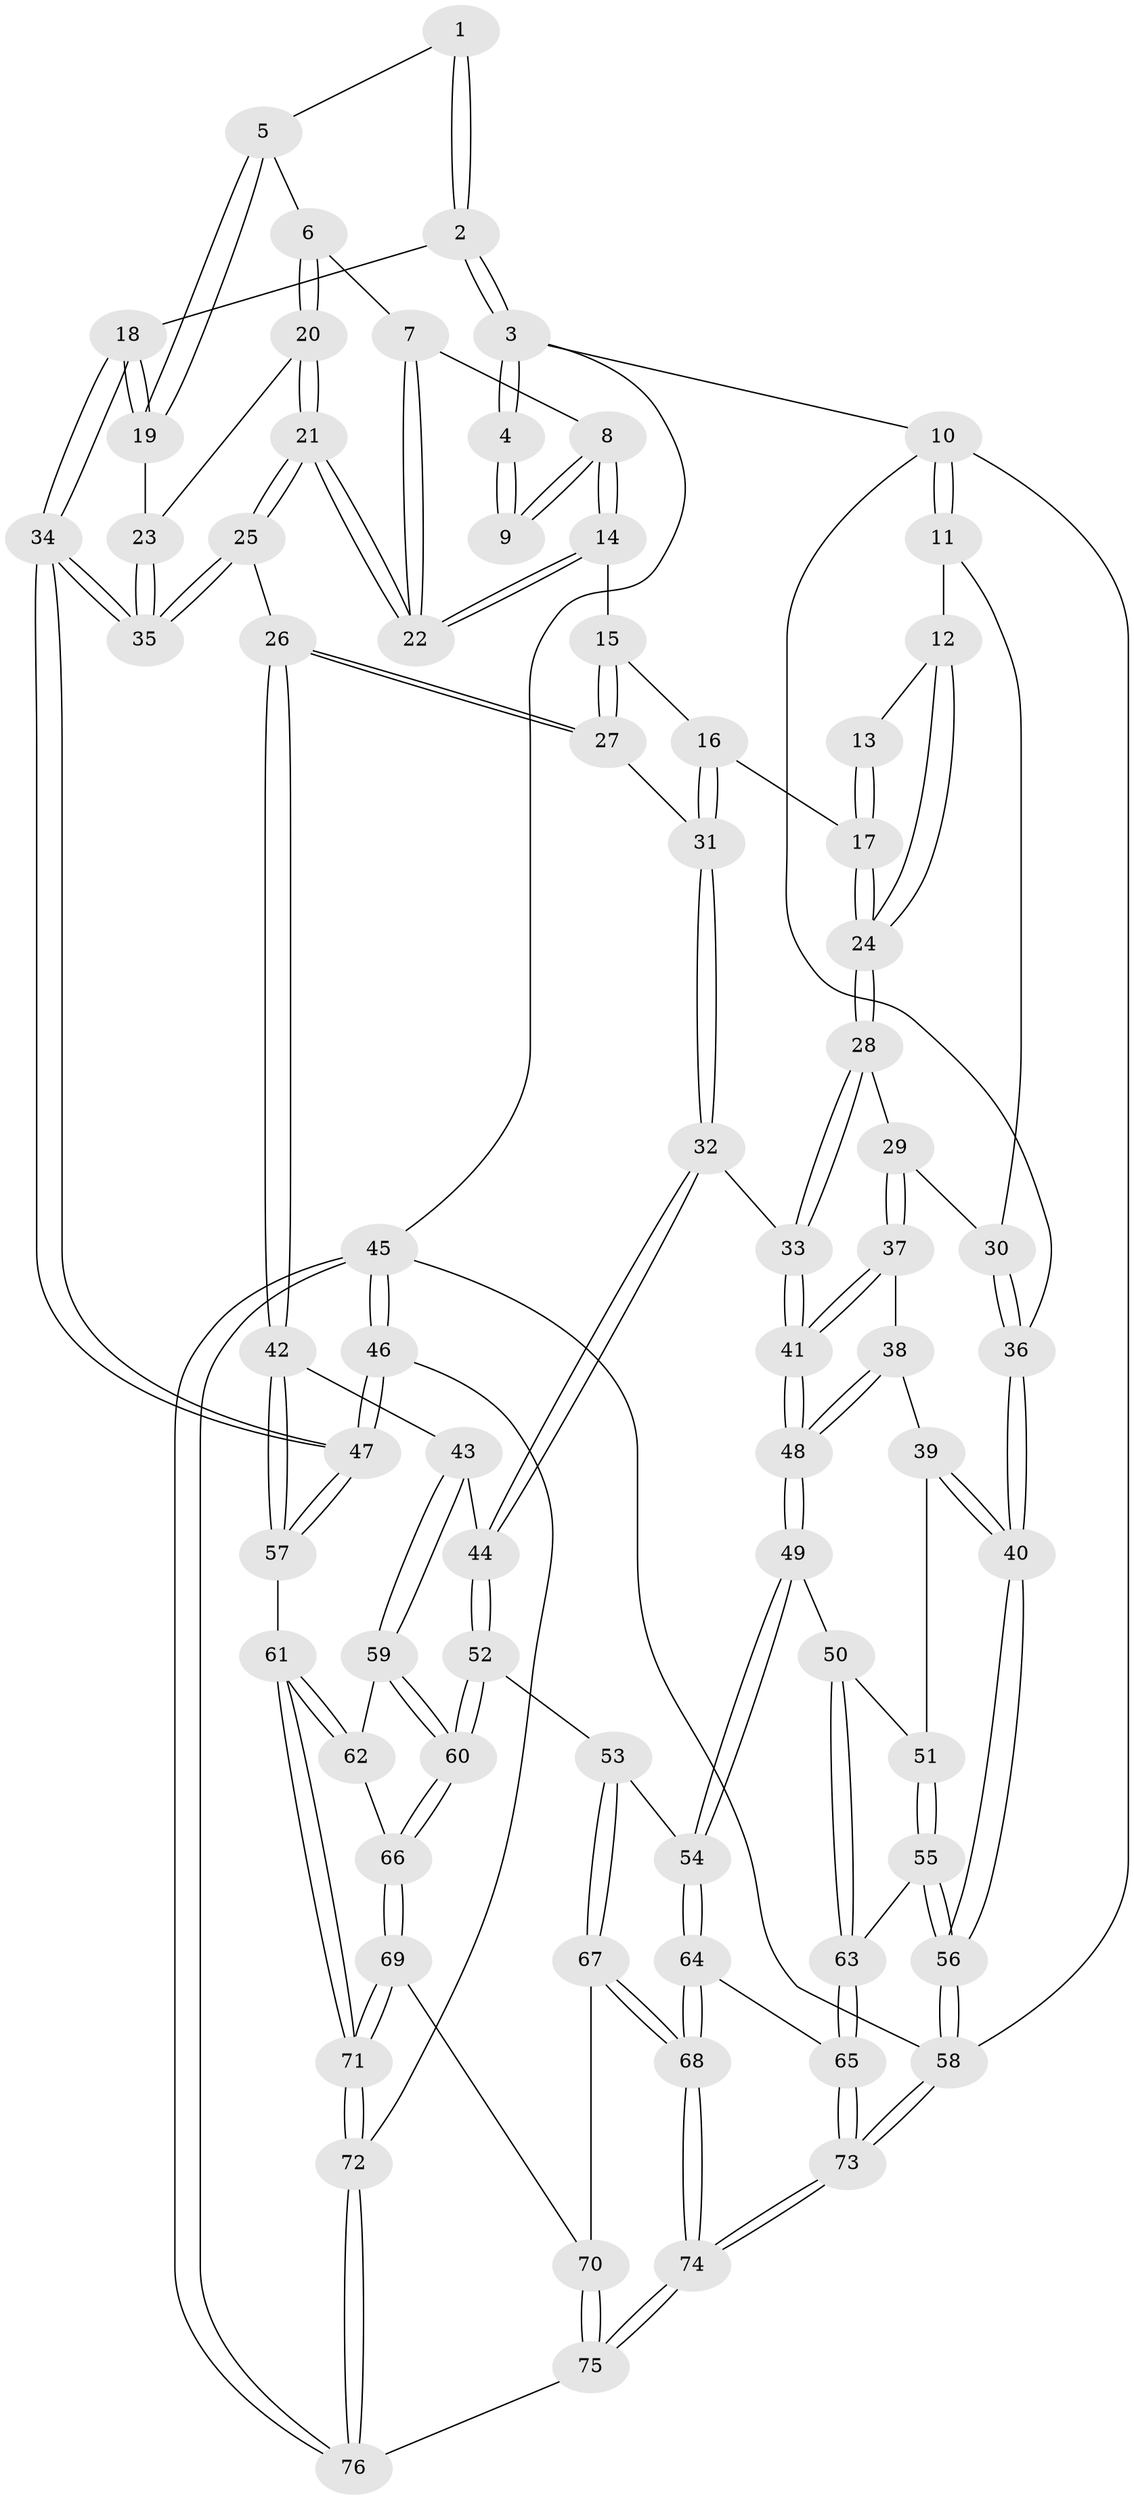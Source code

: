 // coarse degree distribution, {3: 0.18867924528301888, 6: 0.05660377358490566, 2: 0.018867924528301886, 4: 0.4339622641509434, 5: 0.3018867924528302}
// Generated by graph-tools (version 1.1) at 2025/52/02/27/25 19:52:41]
// undirected, 76 vertices, 187 edges
graph export_dot {
graph [start="1"]
  node [color=gray90,style=filled];
  1 [pos="+0.9294036160794122+0.08677556957125121"];
  2 [pos="+1+0"];
  3 [pos="+1+0"];
  4 [pos="+0.7430539605296548+0"];
  5 [pos="+0.9288759889968682+0.12191656362121421"];
  6 [pos="+0.8971176529141369+0.13865444212043573"];
  7 [pos="+0.8680433797568119+0.12246259321559999"];
  8 [pos="+0.6418348006377111+0"];
  9 [pos="+0.6498752589492909+0"];
  10 [pos="+0+0"];
  11 [pos="+0+0"];
  12 [pos="+0+0"];
  13 [pos="+0.3103363912412671+0"];
  14 [pos="+0.6338290086769418+0"];
  15 [pos="+0.6323937826480016+0"];
  16 [pos="+0.43204554290706565+0.15511240729202827"];
  17 [pos="+0.3530752537629114+0.12995781448747198"];
  18 [pos="+1+0.20294379537782306"];
  19 [pos="+1+0.17611894017334395"];
  20 [pos="+0.8629374321689947+0.23835877847668444"];
  21 [pos="+0.8274912276431378+0.2770679464462498"];
  22 [pos="+0.7798086140428884+0.1940731335734896"];
  23 [pos="+0.9484505822072313+0.21740699819766152"];
  24 [pos="+0.22191422551857184+0.1559865669528749"];
  25 [pos="+0.8127178293126311+0.4029803981823672"];
  26 [pos="+0.7261706346107114+0.4358641257214386"];
  27 [pos="+0.6161148260388645+0.3690172197984957"];
  28 [pos="+0.2172874641449784+0.1831793289486455"];
  29 [pos="+0.1142615761484351+0.27237858617256533"];
  30 [pos="+0.08570353136383146+0.2701916871476186"];
  31 [pos="+0.43141862904760836+0.3708601606008676"];
  32 [pos="+0.38081157340910854+0.40429139674112413"];
  33 [pos="+0.36915365710727643+0.4076494649496834"];
  34 [pos="+1+0.5009922369502778"];
  35 [pos="+0.9961651626814174+0.45225666248493734"];
  36 [pos="+0+0.40420835205317346"];
  37 [pos="+0.13218470543380983+0.3087714336141466"];
  38 [pos="+0.10878082357370646+0.4771018530427862"];
  39 [pos="+0.0965840249010087+0.48157316924477833"];
  40 [pos="+0+0.44344800221792696"];
  41 [pos="+0.3428991607926634+0.42916688583596396"];
  42 [pos="+0.6994628990015217+0.544365525543688"];
  43 [pos="+0.6163913170405738+0.5973934204979733"];
  44 [pos="+0.4914047626493965+0.5615473183756521"];
  45 [pos="+1+1"];
  46 [pos="+1+0.7859471053957582"];
  47 [pos="+1+0.7533752377736928"];
  48 [pos="+0.30378093988822874+0.4796625129391185"];
  49 [pos="+0.2998909678294326+0.6187663248867632"];
  50 [pos="+0.19766814480492564+0.6576214068404069"];
  51 [pos="+0.10676312586358248+0.5799444032829459"];
  52 [pos="+0.43137799932509363+0.6968762819376421"];
  53 [pos="+0.3760707436442493+0.6968664884011294"];
  54 [pos="+0.33322723055847003+0.6667868409338287"];
  55 [pos="+0+0.7458106947529534"];
  56 [pos="+0+0.7066706192933634"];
  57 [pos="+0.7920661699295897+0.7302479454355759"];
  58 [pos="+0+1"];
  59 [pos="+0.5866926290201874+0.646946554538929"];
  60 [pos="+0.4977830356924301+0.7205125045307672"];
  61 [pos="+0.7313019647569982+0.8022997959725715"];
  62 [pos="+0.643249225700693+0.7505369896042062"];
  63 [pos="+0.0774485883908666+0.78021427334913"];
  64 [pos="+0.22550830475734918+0.8109465866780249"];
  65 [pos="+0.10503005374711313+0.815718551174167"];
  66 [pos="+0.5184796235511249+0.7652508804443432"];
  67 [pos="+0.36096001796053806+0.8779412301586255"];
  68 [pos="+0.33632810917063116+0.8944577266288749"];
  69 [pos="+0.5356081836151961+0.8735836727535238"];
  70 [pos="+0.4659095873468554+0.8941301703257126"];
  71 [pos="+0.6763377254817172+0.9525265120105895"];
  72 [pos="+0.6809677492611439+0.9663584305451535"];
  73 [pos="+0.1583722136259923+1"];
  74 [pos="+0.16903271222610627+1"];
  75 [pos="+0.4176742963649395+1"];
  76 [pos="+0.6997433621241402+1"];
  1 -- 2;
  1 -- 2;
  1 -- 5;
  2 -- 3;
  2 -- 3;
  2 -- 18;
  3 -- 4;
  3 -- 4;
  3 -- 10;
  3 -- 45;
  4 -- 9;
  4 -- 9;
  5 -- 6;
  5 -- 19;
  5 -- 19;
  6 -- 7;
  6 -- 20;
  6 -- 20;
  7 -- 8;
  7 -- 22;
  7 -- 22;
  8 -- 9;
  8 -- 9;
  8 -- 14;
  8 -- 14;
  10 -- 11;
  10 -- 11;
  10 -- 36;
  10 -- 58;
  11 -- 12;
  11 -- 30;
  12 -- 13;
  12 -- 24;
  12 -- 24;
  13 -- 17;
  13 -- 17;
  14 -- 15;
  14 -- 22;
  14 -- 22;
  15 -- 16;
  15 -- 27;
  15 -- 27;
  16 -- 17;
  16 -- 31;
  16 -- 31;
  17 -- 24;
  17 -- 24;
  18 -- 19;
  18 -- 19;
  18 -- 34;
  18 -- 34;
  19 -- 23;
  20 -- 21;
  20 -- 21;
  20 -- 23;
  21 -- 22;
  21 -- 22;
  21 -- 25;
  21 -- 25;
  23 -- 35;
  23 -- 35;
  24 -- 28;
  24 -- 28;
  25 -- 26;
  25 -- 35;
  25 -- 35;
  26 -- 27;
  26 -- 27;
  26 -- 42;
  26 -- 42;
  27 -- 31;
  28 -- 29;
  28 -- 33;
  28 -- 33;
  29 -- 30;
  29 -- 37;
  29 -- 37;
  30 -- 36;
  30 -- 36;
  31 -- 32;
  31 -- 32;
  32 -- 33;
  32 -- 44;
  32 -- 44;
  33 -- 41;
  33 -- 41;
  34 -- 35;
  34 -- 35;
  34 -- 47;
  34 -- 47;
  36 -- 40;
  36 -- 40;
  37 -- 38;
  37 -- 41;
  37 -- 41;
  38 -- 39;
  38 -- 48;
  38 -- 48;
  39 -- 40;
  39 -- 40;
  39 -- 51;
  40 -- 56;
  40 -- 56;
  41 -- 48;
  41 -- 48;
  42 -- 43;
  42 -- 57;
  42 -- 57;
  43 -- 44;
  43 -- 59;
  43 -- 59;
  44 -- 52;
  44 -- 52;
  45 -- 46;
  45 -- 46;
  45 -- 76;
  45 -- 76;
  45 -- 58;
  46 -- 47;
  46 -- 47;
  46 -- 72;
  47 -- 57;
  47 -- 57;
  48 -- 49;
  48 -- 49;
  49 -- 50;
  49 -- 54;
  49 -- 54;
  50 -- 51;
  50 -- 63;
  50 -- 63;
  51 -- 55;
  51 -- 55;
  52 -- 53;
  52 -- 60;
  52 -- 60;
  53 -- 54;
  53 -- 67;
  53 -- 67;
  54 -- 64;
  54 -- 64;
  55 -- 56;
  55 -- 56;
  55 -- 63;
  56 -- 58;
  56 -- 58;
  57 -- 61;
  58 -- 73;
  58 -- 73;
  59 -- 60;
  59 -- 60;
  59 -- 62;
  60 -- 66;
  60 -- 66;
  61 -- 62;
  61 -- 62;
  61 -- 71;
  61 -- 71;
  62 -- 66;
  63 -- 65;
  63 -- 65;
  64 -- 65;
  64 -- 68;
  64 -- 68;
  65 -- 73;
  65 -- 73;
  66 -- 69;
  66 -- 69;
  67 -- 68;
  67 -- 68;
  67 -- 70;
  68 -- 74;
  68 -- 74;
  69 -- 70;
  69 -- 71;
  69 -- 71;
  70 -- 75;
  70 -- 75;
  71 -- 72;
  71 -- 72;
  72 -- 76;
  72 -- 76;
  73 -- 74;
  73 -- 74;
  74 -- 75;
  74 -- 75;
  75 -- 76;
}
